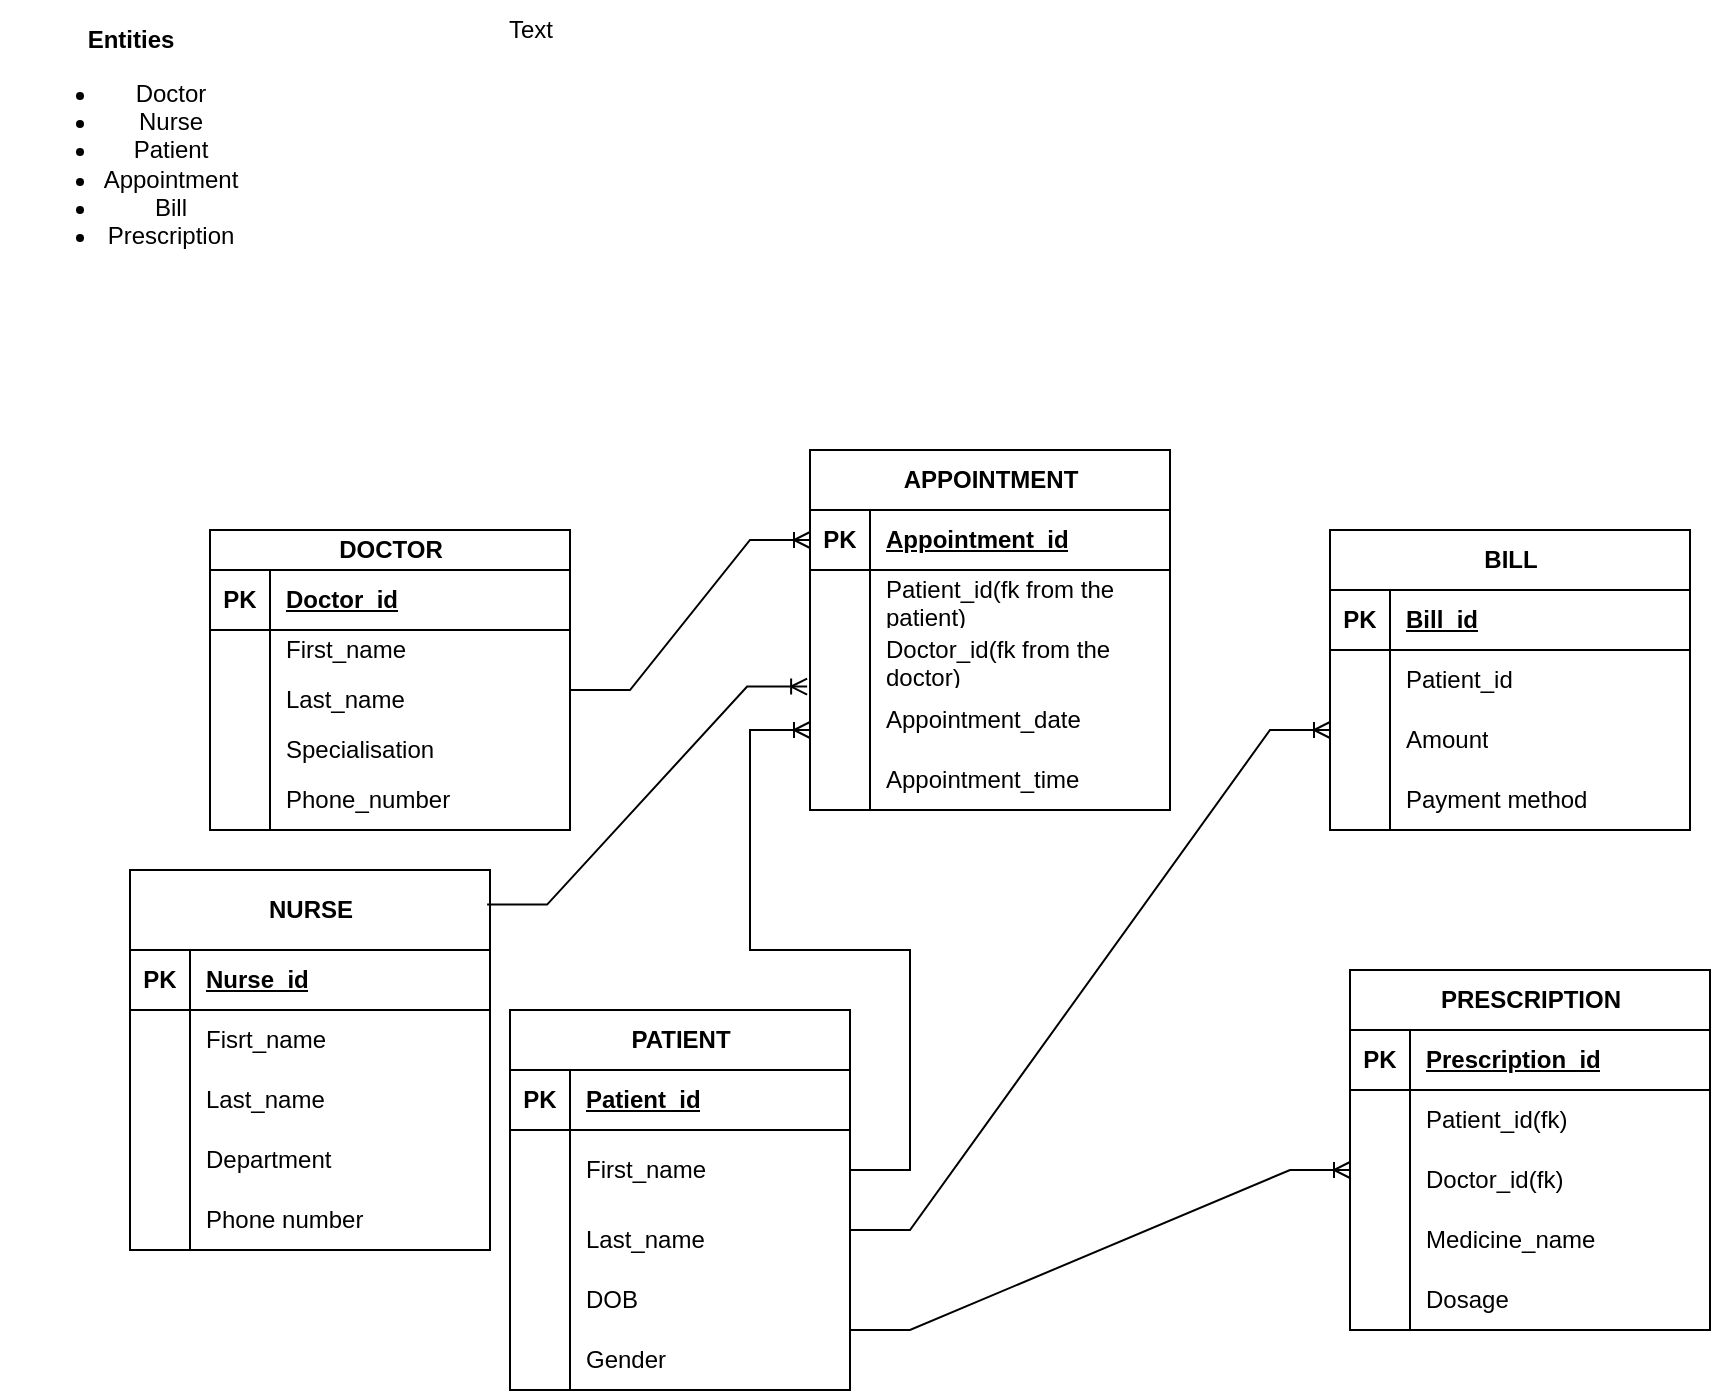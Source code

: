 <mxfile version="20.8.16" type="device"><diagram name="Page-1" id="no6XREaKxkiUm3Ub8Nvh"><mxGraphModel dx="1714" dy="1608" grid="1" gridSize="10" guides="1" tooltips="1" connect="1" arrows="1" fold="1" page="1" pageScale="1" pageWidth="850" pageHeight="1100" math="0" shadow="0"><root><mxCell id="0"/><mxCell id="1" parent="0"/><mxCell id="qP6JmPtqATfxv1GFb3N2-1" value="DOCTOR" style="shape=table;startSize=20;container=1;collapsible=1;childLayout=tableLayout;fixedRows=1;rowLines=0;fontStyle=1;align=center;resizeLast=1;html=1;" parent="1" vertex="1"><mxGeometry y="220" width="180" height="150" as="geometry"/></mxCell><mxCell id="qP6JmPtqATfxv1GFb3N2-2" value="" style="shape=tableRow;horizontal=0;startSize=0;swimlaneHead=0;swimlaneBody=0;fillColor=none;collapsible=0;dropTarget=0;points=[[0,0.5],[1,0.5]];portConstraint=eastwest;top=0;left=0;right=0;bottom=1;" parent="qP6JmPtqATfxv1GFb3N2-1" vertex="1"><mxGeometry y="20" width="180" height="30" as="geometry"/></mxCell><mxCell id="qP6JmPtqATfxv1GFb3N2-3" value="PK" style="shape=partialRectangle;connectable=0;fillColor=none;top=0;left=0;bottom=0;right=0;fontStyle=1;overflow=hidden;whiteSpace=wrap;html=1;" parent="qP6JmPtqATfxv1GFb3N2-2" vertex="1"><mxGeometry width="30" height="30" as="geometry"><mxRectangle width="30" height="30" as="alternateBounds"/></mxGeometry></mxCell><mxCell id="qP6JmPtqATfxv1GFb3N2-4" value="Doctor_id" style="shape=partialRectangle;connectable=0;fillColor=none;top=0;left=0;bottom=0;right=0;align=left;spacingLeft=6;fontStyle=5;overflow=hidden;whiteSpace=wrap;html=1;" parent="qP6JmPtqATfxv1GFb3N2-2" vertex="1"><mxGeometry x="30" width="150" height="30" as="geometry"><mxRectangle width="150" height="30" as="alternateBounds"/></mxGeometry></mxCell><mxCell id="qP6JmPtqATfxv1GFb3N2-5" value="" style="shape=tableRow;horizontal=0;startSize=0;swimlaneHead=0;swimlaneBody=0;fillColor=none;collapsible=0;dropTarget=0;points=[[0,0.5],[1,0.5]];portConstraint=eastwest;top=0;left=0;right=0;bottom=0;" parent="qP6JmPtqATfxv1GFb3N2-1" vertex="1"><mxGeometry y="50" width="180" height="20" as="geometry"/></mxCell><mxCell id="qP6JmPtqATfxv1GFb3N2-6" value="" style="shape=partialRectangle;connectable=0;fillColor=none;top=0;left=0;bottom=0;right=0;editable=1;overflow=hidden;whiteSpace=wrap;html=1;" parent="qP6JmPtqATfxv1GFb3N2-5" vertex="1"><mxGeometry width="30" height="20" as="geometry"><mxRectangle width="30" height="20" as="alternateBounds"/></mxGeometry></mxCell><mxCell id="qP6JmPtqATfxv1GFb3N2-7" value="First_name" style="shape=partialRectangle;connectable=0;fillColor=none;top=0;left=0;bottom=0;right=0;align=left;spacingLeft=6;overflow=hidden;whiteSpace=wrap;html=1;" parent="qP6JmPtqATfxv1GFb3N2-5" vertex="1"><mxGeometry x="30" width="150" height="20" as="geometry"><mxRectangle width="150" height="20" as="alternateBounds"/></mxGeometry></mxCell><mxCell id="qP6JmPtqATfxv1GFb3N2-8" value="" style="shape=tableRow;horizontal=0;startSize=0;swimlaneHead=0;swimlaneBody=0;fillColor=none;collapsible=0;dropTarget=0;points=[[0,0.5],[1,0.5]];portConstraint=eastwest;top=0;left=0;right=0;bottom=0;" parent="qP6JmPtqATfxv1GFb3N2-1" vertex="1"><mxGeometry y="70" width="180" height="30" as="geometry"/></mxCell><mxCell id="qP6JmPtqATfxv1GFb3N2-9" value="" style="shape=partialRectangle;connectable=0;fillColor=none;top=0;left=0;bottom=0;right=0;editable=1;overflow=hidden;whiteSpace=wrap;html=1;" parent="qP6JmPtqATfxv1GFb3N2-8" vertex="1"><mxGeometry width="30" height="30" as="geometry"><mxRectangle width="30" height="30" as="alternateBounds"/></mxGeometry></mxCell><mxCell id="qP6JmPtqATfxv1GFb3N2-10" value="Last_name" style="shape=partialRectangle;connectable=0;fillColor=none;top=0;left=0;bottom=0;right=0;align=left;spacingLeft=6;overflow=hidden;whiteSpace=wrap;html=1;" parent="qP6JmPtqATfxv1GFb3N2-8" vertex="1"><mxGeometry x="30" width="150" height="30" as="geometry"><mxRectangle width="150" height="30" as="alternateBounds"/></mxGeometry></mxCell><mxCell id="qP6JmPtqATfxv1GFb3N2-11" value="" style="shape=tableRow;horizontal=0;startSize=0;swimlaneHead=0;swimlaneBody=0;fillColor=none;collapsible=0;dropTarget=0;points=[[0,0.5],[1,0.5]];portConstraint=eastwest;top=0;left=0;right=0;bottom=0;" parent="qP6JmPtqATfxv1GFb3N2-1" vertex="1"><mxGeometry y="100" width="180" height="20" as="geometry"/></mxCell><mxCell id="qP6JmPtqATfxv1GFb3N2-12" value="" style="shape=partialRectangle;connectable=0;fillColor=none;top=0;left=0;bottom=0;right=0;editable=1;overflow=hidden;whiteSpace=wrap;html=1;" parent="qP6JmPtqATfxv1GFb3N2-11" vertex="1"><mxGeometry width="30" height="20" as="geometry"><mxRectangle width="30" height="20" as="alternateBounds"/></mxGeometry></mxCell><mxCell id="qP6JmPtqATfxv1GFb3N2-13" value="Specialisation" style="shape=partialRectangle;connectable=0;fillColor=none;top=0;left=0;bottom=0;right=0;align=left;spacingLeft=6;overflow=hidden;whiteSpace=wrap;html=1;" parent="qP6JmPtqATfxv1GFb3N2-11" vertex="1"><mxGeometry x="30" width="150" height="20" as="geometry"><mxRectangle width="150" height="20" as="alternateBounds"/></mxGeometry></mxCell><mxCell id="qP6JmPtqATfxv1GFb3N2-14" style="shape=tableRow;horizontal=0;startSize=0;swimlaneHead=0;swimlaneBody=0;fillColor=none;collapsible=0;dropTarget=0;points=[[0,0.5],[1,0.5]];portConstraint=eastwest;top=0;left=0;right=0;bottom=0;" parent="qP6JmPtqATfxv1GFb3N2-1" vertex="1"><mxGeometry y="120" width="180" height="30" as="geometry"/></mxCell><mxCell id="qP6JmPtqATfxv1GFb3N2-15" style="shape=partialRectangle;connectable=0;fillColor=none;top=0;left=0;bottom=0;right=0;editable=1;overflow=hidden;whiteSpace=wrap;html=1;" parent="qP6JmPtqATfxv1GFb3N2-14" vertex="1"><mxGeometry width="30" height="30" as="geometry"><mxRectangle width="30" height="30" as="alternateBounds"/></mxGeometry></mxCell><mxCell id="qP6JmPtqATfxv1GFb3N2-16" value="Phone_number" style="shape=partialRectangle;connectable=0;fillColor=none;top=0;left=0;bottom=0;right=0;align=left;spacingLeft=6;overflow=hidden;whiteSpace=wrap;html=1;" parent="qP6JmPtqATfxv1GFb3N2-14" vertex="1"><mxGeometry x="30" width="150" height="30" as="geometry"><mxRectangle width="150" height="30" as="alternateBounds"/></mxGeometry></mxCell><mxCell id="qP6JmPtqATfxv1GFb3N2-17" value="APPOINTMENT" style="shape=table;startSize=30;container=1;collapsible=1;childLayout=tableLayout;fixedRows=1;rowLines=0;fontStyle=1;align=center;resizeLast=1;html=1;" parent="1" vertex="1"><mxGeometry x="300" y="180" width="180" height="180" as="geometry"/></mxCell><mxCell id="qP6JmPtqATfxv1GFb3N2-18" value="" style="shape=tableRow;horizontal=0;startSize=0;swimlaneHead=0;swimlaneBody=0;fillColor=none;collapsible=0;dropTarget=0;points=[[0,0.5],[1,0.5]];portConstraint=eastwest;top=0;left=0;right=0;bottom=1;" parent="qP6JmPtqATfxv1GFb3N2-17" vertex="1"><mxGeometry y="30" width="180" height="30" as="geometry"/></mxCell><mxCell id="qP6JmPtqATfxv1GFb3N2-19" value="PK" style="shape=partialRectangle;connectable=0;fillColor=none;top=0;left=0;bottom=0;right=0;fontStyle=1;overflow=hidden;whiteSpace=wrap;html=1;" parent="qP6JmPtqATfxv1GFb3N2-18" vertex="1"><mxGeometry width="30" height="30" as="geometry"><mxRectangle width="30" height="30" as="alternateBounds"/></mxGeometry></mxCell><mxCell id="qP6JmPtqATfxv1GFb3N2-20" value="Appointment_id" style="shape=partialRectangle;connectable=0;fillColor=none;top=0;left=0;bottom=0;right=0;align=left;spacingLeft=6;fontStyle=5;overflow=hidden;whiteSpace=wrap;html=1;" parent="qP6JmPtqATfxv1GFb3N2-18" vertex="1"><mxGeometry x="30" width="150" height="30" as="geometry"><mxRectangle width="150" height="30" as="alternateBounds"/></mxGeometry></mxCell><mxCell id="qP6JmPtqATfxv1GFb3N2-21" value="" style="shape=tableRow;horizontal=0;startSize=0;swimlaneHead=0;swimlaneBody=0;fillColor=none;collapsible=0;dropTarget=0;points=[[0,0.5],[1,0.5]];portConstraint=eastwest;top=0;left=0;right=0;bottom=0;" parent="qP6JmPtqATfxv1GFb3N2-17" vertex="1"><mxGeometry y="60" width="180" height="30" as="geometry"/></mxCell><mxCell id="qP6JmPtqATfxv1GFb3N2-22" value="" style="shape=partialRectangle;connectable=0;fillColor=none;top=0;left=0;bottom=0;right=0;editable=1;overflow=hidden;whiteSpace=wrap;html=1;" parent="qP6JmPtqATfxv1GFb3N2-21" vertex="1"><mxGeometry width="30" height="30" as="geometry"><mxRectangle width="30" height="30" as="alternateBounds"/></mxGeometry></mxCell><mxCell id="qP6JmPtqATfxv1GFb3N2-23" value="Patient_id(fk from the patient)" style="shape=partialRectangle;connectable=0;fillColor=none;top=0;left=0;bottom=0;right=0;align=left;spacingLeft=6;overflow=hidden;whiteSpace=wrap;html=1;" parent="qP6JmPtqATfxv1GFb3N2-21" vertex="1"><mxGeometry x="30" width="150" height="30" as="geometry"><mxRectangle width="150" height="30" as="alternateBounds"/></mxGeometry></mxCell><mxCell id="qP6JmPtqATfxv1GFb3N2-24" value="" style="shape=tableRow;horizontal=0;startSize=0;swimlaneHead=0;swimlaneBody=0;fillColor=none;collapsible=0;dropTarget=0;points=[[0,0.5],[1,0.5]];portConstraint=eastwest;top=0;left=0;right=0;bottom=0;" parent="qP6JmPtqATfxv1GFb3N2-17" vertex="1"><mxGeometry y="90" width="180" height="30" as="geometry"/></mxCell><mxCell id="qP6JmPtqATfxv1GFb3N2-25" value="" style="shape=partialRectangle;connectable=0;fillColor=none;top=0;left=0;bottom=0;right=0;editable=1;overflow=hidden;whiteSpace=wrap;html=1;" parent="qP6JmPtqATfxv1GFb3N2-24" vertex="1"><mxGeometry width="30" height="30" as="geometry"><mxRectangle width="30" height="30" as="alternateBounds"/></mxGeometry></mxCell><mxCell id="qP6JmPtqATfxv1GFb3N2-26" value="Doctor_id(fk from the doctor)" style="shape=partialRectangle;connectable=0;fillColor=none;top=0;left=0;bottom=0;right=0;align=left;spacingLeft=6;overflow=hidden;whiteSpace=wrap;html=1;" parent="qP6JmPtqATfxv1GFb3N2-24" vertex="1"><mxGeometry x="30" width="150" height="30" as="geometry"><mxRectangle width="150" height="30" as="alternateBounds"/></mxGeometry></mxCell><mxCell id="qP6JmPtqATfxv1GFb3N2-27" value="" style="shape=tableRow;horizontal=0;startSize=0;swimlaneHead=0;swimlaneBody=0;fillColor=none;collapsible=0;dropTarget=0;points=[[0,0.5],[1,0.5]];portConstraint=eastwest;top=0;left=0;right=0;bottom=0;" parent="qP6JmPtqATfxv1GFb3N2-17" vertex="1"><mxGeometry y="120" width="180" height="30" as="geometry"/></mxCell><mxCell id="qP6JmPtqATfxv1GFb3N2-28" value="" style="shape=partialRectangle;connectable=0;fillColor=none;top=0;left=0;bottom=0;right=0;editable=1;overflow=hidden;whiteSpace=wrap;html=1;" parent="qP6JmPtqATfxv1GFb3N2-27" vertex="1"><mxGeometry width="30" height="30" as="geometry"><mxRectangle width="30" height="30" as="alternateBounds"/></mxGeometry></mxCell><mxCell id="qP6JmPtqATfxv1GFb3N2-29" value="Appointment_date" style="shape=partialRectangle;connectable=0;fillColor=none;top=0;left=0;bottom=0;right=0;align=left;spacingLeft=6;overflow=hidden;whiteSpace=wrap;html=1;" parent="qP6JmPtqATfxv1GFb3N2-27" vertex="1"><mxGeometry x="30" width="150" height="30" as="geometry"><mxRectangle width="150" height="30" as="alternateBounds"/></mxGeometry></mxCell><mxCell id="qP6JmPtqATfxv1GFb3N2-30" style="shape=tableRow;horizontal=0;startSize=0;swimlaneHead=0;swimlaneBody=0;fillColor=none;collapsible=0;dropTarget=0;points=[[0,0.5],[1,0.5]];portConstraint=eastwest;top=0;left=0;right=0;bottom=0;" parent="qP6JmPtqATfxv1GFb3N2-17" vertex="1"><mxGeometry y="150" width="180" height="30" as="geometry"/></mxCell><mxCell id="qP6JmPtqATfxv1GFb3N2-31" style="shape=partialRectangle;connectable=0;fillColor=none;top=0;left=0;bottom=0;right=0;editable=1;overflow=hidden;whiteSpace=wrap;html=1;" parent="qP6JmPtqATfxv1GFb3N2-30" vertex="1"><mxGeometry width="30" height="30" as="geometry"><mxRectangle width="30" height="30" as="alternateBounds"/></mxGeometry></mxCell><mxCell id="qP6JmPtqATfxv1GFb3N2-32" value="Appointment_time" style="shape=partialRectangle;connectable=0;fillColor=none;top=0;left=0;bottom=0;right=0;align=left;spacingLeft=6;overflow=hidden;whiteSpace=wrap;html=1;" parent="qP6JmPtqATfxv1GFb3N2-30" vertex="1"><mxGeometry x="30" width="150" height="30" as="geometry"><mxRectangle width="150" height="30" as="alternateBounds"/></mxGeometry></mxCell><mxCell id="qP6JmPtqATfxv1GFb3N2-33" value="PRESCRIPTION" style="shape=table;startSize=30;container=1;collapsible=1;childLayout=tableLayout;fixedRows=1;rowLines=0;fontStyle=1;align=center;resizeLast=1;html=1;" parent="1" vertex="1"><mxGeometry x="570" y="440" width="180" height="180" as="geometry"/></mxCell><mxCell id="qP6JmPtqATfxv1GFb3N2-34" value="" style="shape=tableRow;horizontal=0;startSize=0;swimlaneHead=0;swimlaneBody=0;fillColor=none;collapsible=0;dropTarget=0;points=[[0,0.5],[1,0.5]];portConstraint=eastwest;top=0;left=0;right=0;bottom=1;" parent="qP6JmPtqATfxv1GFb3N2-33" vertex="1"><mxGeometry y="30" width="180" height="30" as="geometry"/></mxCell><mxCell id="qP6JmPtqATfxv1GFb3N2-35" value="PK" style="shape=partialRectangle;connectable=0;fillColor=none;top=0;left=0;bottom=0;right=0;fontStyle=1;overflow=hidden;whiteSpace=wrap;html=1;" parent="qP6JmPtqATfxv1GFb3N2-34" vertex="1"><mxGeometry width="30" height="30" as="geometry"><mxRectangle width="30" height="30" as="alternateBounds"/></mxGeometry></mxCell><mxCell id="qP6JmPtqATfxv1GFb3N2-36" value="Prescription_id" style="shape=partialRectangle;connectable=0;fillColor=none;top=0;left=0;bottom=0;right=0;align=left;spacingLeft=6;fontStyle=5;overflow=hidden;whiteSpace=wrap;html=1;" parent="qP6JmPtqATfxv1GFb3N2-34" vertex="1"><mxGeometry x="30" width="150" height="30" as="geometry"><mxRectangle width="150" height="30" as="alternateBounds"/></mxGeometry></mxCell><mxCell id="qP6JmPtqATfxv1GFb3N2-37" value="" style="shape=tableRow;horizontal=0;startSize=0;swimlaneHead=0;swimlaneBody=0;fillColor=none;collapsible=0;dropTarget=0;points=[[0,0.5],[1,0.5]];portConstraint=eastwest;top=0;left=0;right=0;bottom=0;" parent="qP6JmPtqATfxv1GFb3N2-33" vertex="1"><mxGeometry y="60" width="180" height="30" as="geometry"/></mxCell><mxCell id="qP6JmPtqATfxv1GFb3N2-38" value="" style="shape=partialRectangle;connectable=0;fillColor=none;top=0;left=0;bottom=0;right=0;editable=1;overflow=hidden;whiteSpace=wrap;html=1;" parent="qP6JmPtqATfxv1GFb3N2-37" vertex="1"><mxGeometry width="30" height="30" as="geometry"><mxRectangle width="30" height="30" as="alternateBounds"/></mxGeometry></mxCell><mxCell id="qP6JmPtqATfxv1GFb3N2-39" value="Patient_id(fk)" style="shape=partialRectangle;connectable=0;fillColor=none;top=0;left=0;bottom=0;right=0;align=left;spacingLeft=6;overflow=hidden;whiteSpace=wrap;html=1;" parent="qP6JmPtqATfxv1GFb3N2-37" vertex="1"><mxGeometry x="30" width="150" height="30" as="geometry"><mxRectangle width="150" height="30" as="alternateBounds"/></mxGeometry></mxCell><mxCell id="qP6JmPtqATfxv1GFb3N2-40" value="" style="shape=tableRow;horizontal=0;startSize=0;swimlaneHead=0;swimlaneBody=0;fillColor=none;collapsible=0;dropTarget=0;points=[[0,0.5],[1,0.5]];portConstraint=eastwest;top=0;left=0;right=0;bottom=0;" parent="qP6JmPtqATfxv1GFb3N2-33" vertex="1"><mxGeometry y="90" width="180" height="30" as="geometry"/></mxCell><mxCell id="qP6JmPtqATfxv1GFb3N2-41" value="" style="shape=partialRectangle;connectable=0;fillColor=none;top=0;left=0;bottom=0;right=0;editable=1;overflow=hidden;whiteSpace=wrap;html=1;" parent="qP6JmPtqATfxv1GFb3N2-40" vertex="1"><mxGeometry width="30" height="30" as="geometry"><mxRectangle width="30" height="30" as="alternateBounds"/></mxGeometry></mxCell><mxCell id="qP6JmPtqATfxv1GFb3N2-42" value="Doctor_id(fk)" style="shape=partialRectangle;connectable=0;fillColor=none;top=0;left=0;bottom=0;right=0;align=left;spacingLeft=6;overflow=hidden;whiteSpace=wrap;html=1;" parent="qP6JmPtqATfxv1GFb3N2-40" vertex="1"><mxGeometry x="30" width="150" height="30" as="geometry"><mxRectangle width="150" height="30" as="alternateBounds"/></mxGeometry></mxCell><mxCell id="qP6JmPtqATfxv1GFb3N2-43" value="" style="shape=tableRow;horizontal=0;startSize=0;swimlaneHead=0;swimlaneBody=0;fillColor=none;collapsible=0;dropTarget=0;points=[[0,0.5],[1,0.5]];portConstraint=eastwest;top=0;left=0;right=0;bottom=0;" parent="qP6JmPtqATfxv1GFb3N2-33" vertex="1"><mxGeometry y="120" width="180" height="30" as="geometry"/></mxCell><mxCell id="qP6JmPtqATfxv1GFb3N2-44" value="" style="shape=partialRectangle;connectable=0;fillColor=none;top=0;left=0;bottom=0;right=0;editable=1;overflow=hidden;whiteSpace=wrap;html=1;" parent="qP6JmPtqATfxv1GFb3N2-43" vertex="1"><mxGeometry width="30" height="30" as="geometry"><mxRectangle width="30" height="30" as="alternateBounds"/></mxGeometry></mxCell><mxCell id="qP6JmPtqATfxv1GFb3N2-45" value="Medicine_name" style="shape=partialRectangle;connectable=0;fillColor=none;top=0;left=0;bottom=0;right=0;align=left;spacingLeft=6;overflow=hidden;whiteSpace=wrap;html=1;" parent="qP6JmPtqATfxv1GFb3N2-43" vertex="1"><mxGeometry x="30" width="150" height="30" as="geometry"><mxRectangle width="150" height="30" as="alternateBounds"/></mxGeometry></mxCell><mxCell id="qP6JmPtqATfxv1GFb3N2-62" style="shape=tableRow;horizontal=0;startSize=0;swimlaneHead=0;swimlaneBody=0;fillColor=none;collapsible=0;dropTarget=0;points=[[0,0.5],[1,0.5]];portConstraint=eastwest;top=0;left=0;right=0;bottom=0;" parent="qP6JmPtqATfxv1GFb3N2-33" vertex="1"><mxGeometry y="150" width="180" height="30" as="geometry"/></mxCell><mxCell id="qP6JmPtqATfxv1GFb3N2-63" style="shape=partialRectangle;connectable=0;fillColor=none;top=0;left=0;bottom=0;right=0;editable=1;overflow=hidden;whiteSpace=wrap;html=1;" parent="qP6JmPtqATfxv1GFb3N2-62" vertex="1"><mxGeometry width="30" height="30" as="geometry"><mxRectangle width="30" height="30" as="alternateBounds"/></mxGeometry></mxCell><mxCell id="qP6JmPtqATfxv1GFb3N2-64" value="Dosage" style="shape=partialRectangle;connectable=0;fillColor=none;top=0;left=0;bottom=0;right=0;align=left;spacingLeft=6;overflow=hidden;whiteSpace=wrap;html=1;" parent="qP6JmPtqATfxv1GFb3N2-62" vertex="1"><mxGeometry x="30" width="150" height="30" as="geometry"><mxRectangle width="150" height="30" as="alternateBounds"/></mxGeometry></mxCell><mxCell id="qP6JmPtqATfxv1GFb3N2-65" value="BILL" style="shape=table;startSize=30;container=1;collapsible=1;childLayout=tableLayout;fixedRows=1;rowLines=0;fontStyle=1;align=center;resizeLast=1;html=1;" parent="1" vertex="1"><mxGeometry x="560" y="220" width="180" height="150" as="geometry"/></mxCell><mxCell id="qP6JmPtqATfxv1GFb3N2-66" value="" style="shape=tableRow;horizontal=0;startSize=0;swimlaneHead=0;swimlaneBody=0;fillColor=none;collapsible=0;dropTarget=0;points=[[0,0.5],[1,0.5]];portConstraint=eastwest;top=0;left=0;right=0;bottom=1;" parent="qP6JmPtqATfxv1GFb3N2-65" vertex="1"><mxGeometry y="30" width="180" height="30" as="geometry"/></mxCell><mxCell id="qP6JmPtqATfxv1GFb3N2-67" value="PK" style="shape=partialRectangle;connectable=0;fillColor=none;top=0;left=0;bottom=0;right=0;fontStyle=1;overflow=hidden;whiteSpace=wrap;html=1;" parent="qP6JmPtqATfxv1GFb3N2-66" vertex="1"><mxGeometry width="30" height="30" as="geometry"><mxRectangle width="30" height="30" as="alternateBounds"/></mxGeometry></mxCell><mxCell id="qP6JmPtqATfxv1GFb3N2-68" value="Bill_id" style="shape=partialRectangle;connectable=0;fillColor=none;top=0;left=0;bottom=0;right=0;align=left;spacingLeft=6;fontStyle=5;overflow=hidden;whiteSpace=wrap;html=1;" parent="qP6JmPtqATfxv1GFb3N2-66" vertex="1"><mxGeometry x="30" width="150" height="30" as="geometry"><mxRectangle width="150" height="30" as="alternateBounds"/></mxGeometry></mxCell><mxCell id="qP6JmPtqATfxv1GFb3N2-69" value="" style="shape=tableRow;horizontal=0;startSize=0;swimlaneHead=0;swimlaneBody=0;fillColor=none;collapsible=0;dropTarget=0;points=[[0,0.5],[1,0.5]];portConstraint=eastwest;top=0;left=0;right=0;bottom=0;" parent="qP6JmPtqATfxv1GFb3N2-65" vertex="1"><mxGeometry y="60" width="180" height="30" as="geometry"/></mxCell><mxCell id="qP6JmPtqATfxv1GFb3N2-70" value="" style="shape=partialRectangle;connectable=0;fillColor=none;top=0;left=0;bottom=0;right=0;editable=1;overflow=hidden;whiteSpace=wrap;html=1;" parent="qP6JmPtqATfxv1GFb3N2-69" vertex="1"><mxGeometry width="30" height="30" as="geometry"><mxRectangle width="30" height="30" as="alternateBounds"/></mxGeometry></mxCell><mxCell id="qP6JmPtqATfxv1GFb3N2-71" value="Patient_id" style="shape=partialRectangle;connectable=0;fillColor=none;top=0;left=0;bottom=0;right=0;align=left;spacingLeft=6;overflow=hidden;whiteSpace=wrap;html=1;" parent="qP6JmPtqATfxv1GFb3N2-69" vertex="1"><mxGeometry x="30" width="150" height="30" as="geometry"><mxRectangle width="150" height="30" as="alternateBounds"/></mxGeometry></mxCell><mxCell id="qP6JmPtqATfxv1GFb3N2-72" value="" style="shape=tableRow;horizontal=0;startSize=0;swimlaneHead=0;swimlaneBody=0;fillColor=none;collapsible=0;dropTarget=0;points=[[0,0.5],[1,0.5]];portConstraint=eastwest;top=0;left=0;right=0;bottom=0;" parent="qP6JmPtqATfxv1GFb3N2-65" vertex="1"><mxGeometry y="90" width="180" height="30" as="geometry"/></mxCell><mxCell id="qP6JmPtqATfxv1GFb3N2-73" value="" style="shape=partialRectangle;connectable=0;fillColor=none;top=0;left=0;bottom=0;right=0;editable=1;overflow=hidden;whiteSpace=wrap;html=1;" parent="qP6JmPtqATfxv1GFb3N2-72" vertex="1"><mxGeometry width="30" height="30" as="geometry"><mxRectangle width="30" height="30" as="alternateBounds"/></mxGeometry></mxCell><mxCell id="qP6JmPtqATfxv1GFb3N2-74" value="Amount" style="shape=partialRectangle;connectable=0;fillColor=none;top=0;left=0;bottom=0;right=0;align=left;spacingLeft=6;overflow=hidden;whiteSpace=wrap;html=1;" parent="qP6JmPtqATfxv1GFb3N2-72" vertex="1"><mxGeometry x="30" width="150" height="30" as="geometry"><mxRectangle width="150" height="30" as="alternateBounds"/></mxGeometry></mxCell><mxCell id="qP6JmPtqATfxv1GFb3N2-75" value="" style="shape=tableRow;horizontal=0;startSize=0;swimlaneHead=0;swimlaneBody=0;fillColor=none;collapsible=0;dropTarget=0;points=[[0,0.5],[1,0.5]];portConstraint=eastwest;top=0;left=0;right=0;bottom=0;" parent="qP6JmPtqATfxv1GFb3N2-65" vertex="1"><mxGeometry y="120" width="180" height="30" as="geometry"/></mxCell><mxCell id="qP6JmPtqATfxv1GFb3N2-76" value="" style="shape=partialRectangle;connectable=0;fillColor=none;top=0;left=0;bottom=0;right=0;editable=1;overflow=hidden;whiteSpace=wrap;html=1;" parent="qP6JmPtqATfxv1GFb3N2-75" vertex="1"><mxGeometry width="30" height="30" as="geometry"><mxRectangle width="30" height="30" as="alternateBounds"/></mxGeometry></mxCell><mxCell id="qP6JmPtqATfxv1GFb3N2-77" value="Payment method" style="shape=partialRectangle;connectable=0;fillColor=none;top=0;left=0;bottom=0;right=0;align=left;spacingLeft=6;overflow=hidden;whiteSpace=wrap;html=1;" parent="qP6JmPtqATfxv1GFb3N2-75" vertex="1"><mxGeometry x="30" width="150" height="30" as="geometry"><mxRectangle width="150" height="30" as="alternateBounds"/></mxGeometry></mxCell><mxCell id="qP6JmPtqATfxv1GFb3N2-78" value="NURSE" style="shape=table;startSize=40;container=1;collapsible=1;childLayout=tableLayout;fixedRows=1;rowLines=0;fontStyle=1;align=center;resizeLast=1;html=1;" parent="1" vertex="1"><mxGeometry x="-40" y="390" width="180" height="190" as="geometry"/></mxCell><mxCell id="qP6JmPtqATfxv1GFb3N2-79" value="" style="shape=tableRow;horizontal=0;startSize=0;swimlaneHead=0;swimlaneBody=0;fillColor=none;collapsible=0;dropTarget=0;points=[[0,0.5],[1,0.5]];portConstraint=eastwest;top=0;left=0;right=0;bottom=1;" parent="qP6JmPtqATfxv1GFb3N2-78" vertex="1"><mxGeometry y="40" width="180" height="30" as="geometry"/></mxCell><mxCell id="qP6JmPtqATfxv1GFb3N2-80" value="PK" style="shape=partialRectangle;connectable=0;fillColor=none;top=0;left=0;bottom=0;right=0;fontStyle=1;overflow=hidden;whiteSpace=wrap;html=1;" parent="qP6JmPtqATfxv1GFb3N2-79" vertex="1"><mxGeometry width="30" height="30" as="geometry"><mxRectangle width="30" height="30" as="alternateBounds"/></mxGeometry></mxCell><mxCell id="qP6JmPtqATfxv1GFb3N2-81" value="Nurse_id" style="shape=partialRectangle;connectable=0;fillColor=none;top=0;left=0;bottom=0;right=0;align=left;spacingLeft=6;fontStyle=5;overflow=hidden;whiteSpace=wrap;html=1;" parent="qP6JmPtqATfxv1GFb3N2-79" vertex="1"><mxGeometry x="30" width="150" height="30" as="geometry"><mxRectangle width="150" height="30" as="alternateBounds"/></mxGeometry></mxCell><mxCell id="qP6JmPtqATfxv1GFb3N2-82" value="" style="shape=tableRow;horizontal=0;startSize=0;swimlaneHead=0;swimlaneBody=0;fillColor=none;collapsible=0;dropTarget=0;points=[[0,0.5],[1,0.5]];portConstraint=eastwest;top=0;left=0;right=0;bottom=0;" parent="qP6JmPtqATfxv1GFb3N2-78" vertex="1"><mxGeometry y="70" width="180" height="30" as="geometry"/></mxCell><mxCell id="qP6JmPtqATfxv1GFb3N2-83" value="" style="shape=partialRectangle;connectable=0;fillColor=none;top=0;left=0;bottom=0;right=0;editable=1;overflow=hidden;whiteSpace=wrap;html=1;" parent="qP6JmPtqATfxv1GFb3N2-82" vertex="1"><mxGeometry width="30" height="30" as="geometry"><mxRectangle width="30" height="30" as="alternateBounds"/></mxGeometry></mxCell><mxCell id="qP6JmPtqATfxv1GFb3N2-84" value="Fisrt_name" style="shape=partialRectangle;connectable=0;fillColor=none;top=0;left=0;bottom=0;right=0;align=left;spacingLeft=6;overflow=hidden;whiteSpace=wrap;html=1;" parent="qP6JmPtqATfxv1GFb3N2-82" vertex="1"><mxGeometry x="30" width="150" height="30" as="geometry"><mxRectangle width="150" height="30" as="alternateBounds"/></mxGeometry></mxCell><mxCell id="qP6JmPtqATfxv1GFb3N2-85" value="" style="shape=tableRow;horizontal=0;startSize=0;swimlaneHead=0;swimlaneBody=0;fillColor=none;collapsible=0;dropTarget=0;points=[[0,0.5],[1,0.5]];portConstraint=eastwest;top=0;left=0;right=0;bottom=0;" parent="qP6JmPtqATfxv1GFb3N2-78" vertex="1"><mxGeometry y="100" width="180" height="30" as="geometry"/></mxCell><mxCell id="qP6JmPtqATfxv1GFb3N2-86" value="" style="shape=partialRectangle;connectable=0;fillColor=none;top=0;left=0;bottom=0;right=0;editable=1;overflow=hidden;whiteSpace=wrap;html=1;" parent="qP6JmPtqATfxv1GFb3N2-85" vertex="1"><mxGeometry width="30" height="30" as="geometry"><mxRectangle width="30" height="30" as="alternateBounds"/></mxGeometry></mxCell><mxCell id="qP6JmPtqATfxv1GFb3N2-87" value="Last_name" style="shape=partialRectangle;connectable=0;fillColor=none;top=0;left=0;bottom=0;right=0;align=left;spacingLeft=6;overflow=hidden;whiteSpace=wrap;html=1;" parent="qP6JmPtqATfxv1GFb3N2-85" vertex="1"><mxGeometry x="30" width="150" height="30" as="geometry"><mxRectangle width="150" height="30" as="alternateBounds"/></mxGeometry></mxCell><mxCell id="qP6JmPtqATfxv1GFb3N2-88" value="" style="shape=tableRow;horizontal=0;startSize=0;swimlaneHead=0;swimlaneBody=0;fillColor=none;collapsible=0;dropTarget=0;points=[[0,0.5],[1,0.5]];portConstraint=eastwest;top=0;left=0;right=0;bottom=0;" parent="qP6JmPtqATfxv1GFb3N2-78" vertex="1"><mxGeometry y="130" width="180" height="30" as="geometry"/></mxCell><mxCell id="qP6JmPtqATfxv1GFb3N2-89" value="" style="shape=partialRectangle;connectable=0;fillColor=none;top=0;left=0;bottom=0;right=0;editable=1;overflow=hidden;whiteSpace=wrap;html=1;" parent="qP6JmPtqATfxv1GFb3N2-88" vertex="1"><mxGeometry width="30" height="30" as="geometry"><mxRectangle width="30" height="30" as="alternateBounds"/></mxGeometry></mxCell><mxCell id="qP6JmPtqATfxv1GFb3N2-90" value="Department" style="shape=partialRectangle;connectable=0;fillColor=none;top=0;left=0;bottom=0;right=0;align=left;spacingLeft=6;overflow=hidden;whiteSpace=wrap;html=1;" parent="qP6JmPtqATfxv1GFb3N2-88" vertex="1"><mxGeometry x="30" width="150" height="30" as="geometry"><mxRectangle width="150" height="30" as="alternateBounds"/></mxGeometry></mxCell><mxCell id="qP6JmPtqATfxv1GFb3N2-91" style="shape=tableRow;horizontal=0;startSize=0;swimlaneHead=0;swimlaneBody=0;fillColor=none;collapsible=0;dropTarget=0;points=[[0,0.5],[1,0.5]];portConstraint=eastwest;top=0;left=0;right=0;bottom=0;" parent="qP6JmPtqATfxv1GFb3N2-78" vertex="1"><mxGeometry y="160" width="180" height="30" as="geometry"/></mxCell><mxCell id="qP6JmPtqATfxv1GFb3N2-92" style="shape=partialRectangle;connectable=0;fillColor=none;top=0;left=0;bottom=0;right=0;editable=1;overflow=hidden;whiteSpace=wrap;html=1;" parent="qP6JmPtqATfxv1GFb3N2-91" vertex="1"><mxGeometry width="30" height="30" as="geometry"><mxRectangle width="30" height="30" as="alternateBounds"/></mxGeometry></mxCell><mxCell id="qP6JmPtqATfxv1GFb3N2-93" value="Phone number" style="shape=partialRectangle;connectable=0;fillColor=none;top=0;left=0;bottom=0;right=0;align=left;spacingLeft=6;overflow=hidden;whiteSpace=wrap;html=1;" parent="qP6JmPtqATfxv1GFb3N2-91" vertex="1"><mxGeometry x="30" width="150" height="30" as="geometry"><mxRectangle width="150" height="30" as="alternateBounds"/></mxGeometry></mxCell><mxCell id="qP6JmPtqATfxv1GFb3N2-94" value="" style="edgeStyle=entityRelationEdgeStyle;fontSize=12;html=1;endArrow=ERoneToMany;rounded=0;entryX=0;entryY=0.5;entryDx=0;entryDy=0;" parent="1" target="qP6JmPtqATfxv1GFb3N2-18" edge="1"><mxGeometry width="100" height="100" relative="1" as="geometry"><mxPoint x="180" y="300" as="sourcePoint"/><mxPoint x="280" y="200" as="targetPoint"/></mxGeometry></mxCell><mxCell id="qP6JmPtqATfxv1GFb3N2-95" value="" style="edgeStyle=entityRelationEdgeStyle;fontSize=12;html=1;endArrow=ERoneToMany;rounded=0;entryX=-0.008;entryY=-0.057;entryDx=0;entryDy=0;exitX=0.992;exitY=0.091;exitDx=0;exitDy=0;entryPerimeter=0;exitPerimeter=0;" parent="1" source="qP6JmPtqATfxv1GFb3N2-78" target="qP6JmPtqATfxv1GFb3N2-27" edge="1"><mxGeometry width="100" height="100" relative="1" as="geometry"><mxPoint x="160" y="370" as="sourcePoint"/><mxPoint x="320" y="295" as="targetPoint"/></mxGeometry></mxCell><mxCell id="qP6JmPtqATfxv1GFb3N2-46" value="PATIENT" style="shape=table;startSize=30;container=1;collapsible=1;childLayout=tableLayout;fixedRows=1;rowLines=0;fontStyle=1;align=center;resizeLast=1;html=1;" parent="1" vertex="1"><mxGeometry x="150" y="460" width="170" height="190" as="geometry"/></mxCell><mxCell id="qP6JmPtqATfxv1GFb3N2-47" value="" style="shape=tableRow;horizontal=0;startSize=0;swimlaneHead=0;swimlaneBody=0;fillColor=none;collapsible=0;dropTarget=0;points=[[0,0.5],[1,0.5]];portConstraint=eastwest;top=0;left=0;right=0;bottom=1;" parent="qP6JmPtqATfxv1GFb3N2-46" vertex="1"><mxGeometry y="30" width="170" height="30" as="geometry"/></mxCell><mxCell id="qP6JmPtqATfxv1GFb3N2-48" value="PK" style="shape=partialRectangle;connectable=0;fillColor=none;top=0;left=0;bottom=0;right=0;fontStyle=1;overflow=hidden;whiteSpace=wrap;html=1;" parent="qP6JmPtqATfxv1GFb3N2-47" vertex="1"><mxGeometry width="30" height="30" as="geometry"><mxRectangle width="30" height="30" as="alternateBounds"/></mxGeometry></mxCell><mxCell id="qP6JmPtqATfxv1GFb3N2-49" value="Patient_id" style="shape=partialRectangle;connectable=0;fillColor=none;top=0;left=0;bottom=0;right=0;align=left;spacingLeft=6;fontStyle=5;overflow=hidden;whiteSpace=wrap;html=1;" parent="qP6JmPtqATfxv1GFb3N2-47" vertex="1"><mxGeometry x="30" width="140" height="30" as="geometry"><mxRectangle width="140" height="30" as="alternateBounds"/></mxGeometry></mxCell><mxCell id="qP6JmPtqATfxv1GFb3N2-50" value="" style="shape=tableRow;horizontal=0;startSize=0;swimlaneHead=0;swimlaneBody=0;fillColor=none;collapsible=0;dropTarget=0;points=[[0,0.5],[1,0.5]];portConstraint=eastwest;top=0;left=0;right=0;bottom=0;" parent="qP6JmPtqATfxv1GFb3N2-46" vertex="1"><mxGeometry y="60" width="170" height="40" as="geometry"/></mxCell><mxCell id="qP6JmPtqATfxv1GFb3N2-51" value="" style="shape=partialRectangle;connectable=0;fillColor=none;top=0;left=0;bottom=0;right=0;editable=1;overflow=hidden;whiteSpace=wrap;html=1;" parent="qP6JmPtqATfxv1GFb3N2-50" vertex="1"><mxGeometry width="30" height="40" as="geometry"><mxRectangle width="30" height="40" as="alternateBounds"/></mxGeometry></mxCell><mxCell id="qP6JmPtqATfxv1GFb3N2-52" value="First_name" style="shape=partialRectangle;connectable=0;fillColor=none;top=0;left=0;bottom=0;right=0;align=left;spacingLeft=6;overflow=hidden;whiteSpace=wrap;html=1;" parent="qP6JmPtqATfxv1GFb3N2-50" vertex="1"><mxGeometry x="30" width="140" height="40" as="geometry"><mxRectangle width="140" height="40" as="alternateBounds"/></mxGeometry></mxCell><mxCell id="qP6JmPtqATfxv1GFb3N2-53" value="" style="shape=tableRow;horizontal=0;startSize=0;swimlaneHead=0;swimlaneBody=0;fillColor=none;collapsible=0;dropTarget=0;points=[[0,0.5],[1,0.5]];portConstraint=eastwest;top=0;left=0;right=0;bottom=0;" parent="qP6JmPtqATfxv1GFb3N2-46" vertex="1"><mxGeometry y="100" width="170" height="30" as="geometry"/></mxCell><mxCell id="qP6JmPtqATfxv1GFb3N2-54" value="" style="shape=partialRectangle;connectable=0;fillColor=none;top=0;left=0;bottom=0;right=0;editable=1;overflow=hidden;whiteSpace=wrap;html=1;" parent="qP6JmPtqATfxv1GFb3N2-53" vertex="1"><mxGeometry width="30" height="30" as="geometry"><mxRectangle width="30" height="30" as="alternateBounds"/></mxGeometry></mxCell><mxCell id="qP6JmPtqATfxv1GFb3N2-55" value="Last_name" style="shape=partialRectangle;connectable=0;fillColor=none;top=0;left=0;bottom=0;right=0;align=left;spacingLeft=6;overflow=hidden;whiteSpace=wrap;html=1;" parent="qP6JmPtqATfxv1GFb3N2-53" vertex="1"><mxGeometry x="30" width="140" height="30" as="geometry"><mxRectangle width="140" height="30" as="alternateBounds"/></mxGeometry></mxCell><mxCell id="qP6JmPtqATfxv1GFb3N2-56" value="" style="shape=tableRow;horizontal=0;startSize=0;swimlaneHead=0;swimlaneBody=0;fillColor=none;collapsible=0;dropTarget=0;points=[[0,0.5],[1,0.5]];portConstraint=eastwest;top=0;left=0;right=0;bottom=0;" parent="qP6JmPtqATfxv1GFb3N2-46" vertex="1"><mxGeometry y="130" width="170" height="30" as="geometry"/></mxCell><mxCell id="qP6JmPtqATfxv1GFb3N2-57" value="" style="shape=partialRectangle;connectable=0;fillColor=none;top=0;left=0;bottom=0;right=0;editable=1;overflow=hidden;whiteSpace=wrap;html=1;" parent="qP6JmPtqATfxv1GFb3N2-56" vertex="1"><mxGeometry width="30" height="30" as="geometry"><mxRectangle width="30" height="30" as="alternateBounds"/></mxGeometry></mxCell><mxCell id="qP6JmPtqATfxv1GFb3N2-58" value="DOB" style="shape=partialRectangle;connectable=0;fillColor=none;top=0;left=0;bottom=0;right=0;align=left;spacingLeft=6;overflow=hidden;whiteSpace=wrap;html=1;" parent="qP6JmPtqATfxv1GFb3N2-56" vertex="1"><mxGeometry x="30" width="140" height="30" as="geometry"><mxRectangle width="140" height="30" as="alternateBounds"/></mxGeometry></mxCell><mxCell id="qP6JmPtqATfxv1GFb3N2-59" style="shape=tableRow;horizontal=0;startSize=0;swimlaneHead=0;swimlaneBody=0;fillColor=none;collapsible=0;dropTarget=0;points=[[0,0.5],[1,0.5]];portConstraint=eastwest;top=0;left=0;right=0;bottom=0;" parent="qP6JmPtqATfxv1GFb3N2-46" vertex="1"><mxGeometry y="160" width="170" height="30" as="geometry"/></mxCell><mxCell id="qP6JmPtqATfxv1GFb3N2-60" style="shape=partialRectangle;connectable=0;fillColor=none;top=0;left=0;bottom=0;right=0;editable=1;overflow=hidden;whiteSpace=wrap;html=1;" parent="qP6JmPtqATfxv1GFb3N2-59" vertex="1"><mxGeometry width="30" height="30" as="geometry"><mxRectangle width="30" height="30" as="alternateBounds"/></mxGeometry></mxCell><mxCell id="qP6JmPtqATfxv1GFb3N2-61" value="Gender" style="shape=partialRectangle;connectable=0;fillColor=none;top=0;left=0;bottom=0;right=0;align=left;spacingLeft=6;overflow=hidden;whiteSpace=wrap;html=1;" parent="qP6JmPtqATfxv1GFb3N2-59" vertex="1"><mxGeometry x="30" width="140" height="30" as="geometry"><mxRectangle width="140" height="30" as="alternateBounds"/></mxGeometry></mxCell><mxCell id="DCHmRC6_koPgPBrNC5gi-6" value="" style="edgeStyle=entityRelationEdgeStyle;fontSize=12;html=1;endArrow=ERoneToMany;rounded=0;" parent="1" source="qP6JmPtqATfxv1GFb3N2-50" edge="1"><mxGeometry width="100" height="100" relative="1" as="geometry"><mxPoint x="340" y="440" as="sourcePoint"/><mxPoint x="300" y="320" as="targetPoint"/></mxGeometry></mxCell><mxCell id="DCHmRC6_koPgPBrNC5gi-7" value="" style="edgeStyle=entityRelationEdgeStyle;fontSize=12;html=1;endArrow=ERoneToMany;rounded=0;" parent="1" edge="1"><mxGeometry width="100" height="100" relative="1" as="geometry"><mxPoint x="320" y="570" as="sourcePoint"/><mxPoint x="560" y="320" as="targetPoint"/></mxGeometry></mxCell><mxCell id="DCHmRC6_koPgPBrNC5gi-8" value="" style="edgeStyle=entityRelationEdgeStyle;fontSize=12;html=1;endArrow=ERoneToMany;rounded=0;" parent="1" edge="1"><mxGeometry width="100" height="100" relative="1" as="geometry"><mxPoint x="320" y="620" as="sourcePoint"/><mxPoint x="570" y="540" as="targetPoint"/></mxGeometry></mxCell><mxCell id="aQgLdPP004PCFuesS7Ma-1" value="&lt;b&gt;Entities&lt;/b&gt;&lt;br&gt;&lt;ul&gt;&lt;li&gt;Doctor&lt;/li&gt;&lt;li&gt;Nurse&lt;/li&gt;&lt;li&gt;Patient&lt;/li&gt;&lt;li&gt;Appointment&lt;/li&gt;&lt;li&gt;Bill&lt;/li&gt;&lt;li&gt;Prescription&lt;/li&gt;&lt;/ul&gt;" style="text;html=1;align=center;verticalAlign=middle;resizable=0;points=[];autosize=1;strokeColor=none;fillColor=none;" vertex="1" parent="1"><mxGeometry x="-105" y="-40" width="130" height="140" as="geometry"/></mxCell><mxCell id="aQgLdPP004PCFuesS7Ma-2" value="Text" style="text;html=1;align=center;verticalAlign=middle;resizable=0;points=[];autosize=1;strokeColor=none;fillColor=none;" vertex="1" parent="1"><mxGeometry x="135" y="-45" width="50" height="30" as="geometry"/></mxCell></root></mxGraphModel></diagram></mxfile>